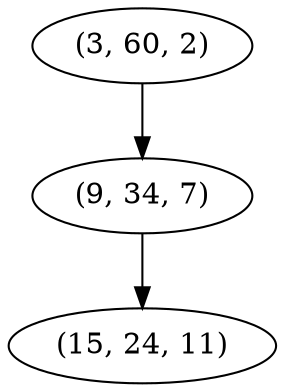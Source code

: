 digraph tree {
    "(3, 60, 2)";
    "(9, 34, 7)";
    "(15, 24, 11)";
    "(3, 60, 2)" -> "(9, 34, 7)";
    "(9, 34, 7)" -> "(15, 24, 11)";
}
